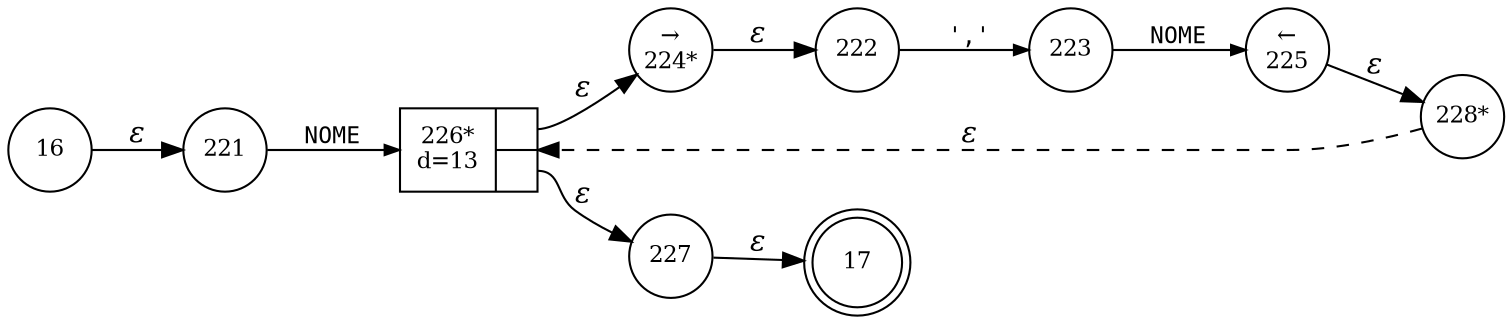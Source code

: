 digraph ATN {
rankdir=LR;
s17[fontsize=11, label="17", shape=doublecircle, fixedsize=true, width=.6];
s221[fontsize=11,label="221", shape=circle, fixedsize=true, width=.55, peripheries=1];
s16[fontsize=11,label="16", shape=circle, fixedsize=true, width=.55, peripheries=1];
s222[fontsize=11,label="222", shape=circle, fixedsize=true, width=.55, peripheries=1];
s223[fontsize=11,label="223", shape=circle, fixedsize=true, width=.55, peripheries=1];
s228[fontsize=11,label="228*", shape=circle, fixedsize=true, width=.55, peripheries=1];
s227[fontsize=11,label="227", shape=circle, fixedsize=true, width=.55, peripheries=1];
s226[fontsize=11,label="{226*\nd=13|{<p0>|<p1>}}", shape=record, fixedsize=false, peripheries=1];
s225[fontsize=11,label="&larr;\n225", shape=circle, fixedsize=true, width=.55, peripheries=1];
s224[fontsize=11,label="&rarr;\n224*", shape=circle, fixedsize=true, width=.55, peripheries=1];
s16 -> s221 [fontname="Times-Italic", label="&epsilon;"];
s221 -> s226 [fontsize=11, fontname="Courier", arrowsize=.7, label = "NOME", arrowhead = normal];
s226:p0 -> s224 [fontname="Times-Italic", label="&epsilon;"];
s226:p1 -> s227 [fontname="Times-Italic", label="&epsilon;"];
s224 -> s222 [fontname="Times-Italic", label="&epsilon;"];
s227 -> s17 [fontname="Times-Italic", label="&epsilon;"];
s222 -> s223 [fontsize=11, fontname="Courier", arrowsize=.7, label = "','", arrowhead = normal];
s223 -> s225 [fontsize=11, fontname="Courier", arrowsize=.7, label = "NOME", arrowhead = normal];
s225 -> s228 [fontname="Times-Italic", label="&epsilon;"];
s228 -> s226 [fontname="Times-Italic", label="&epsilon;", style="dashed"];
}